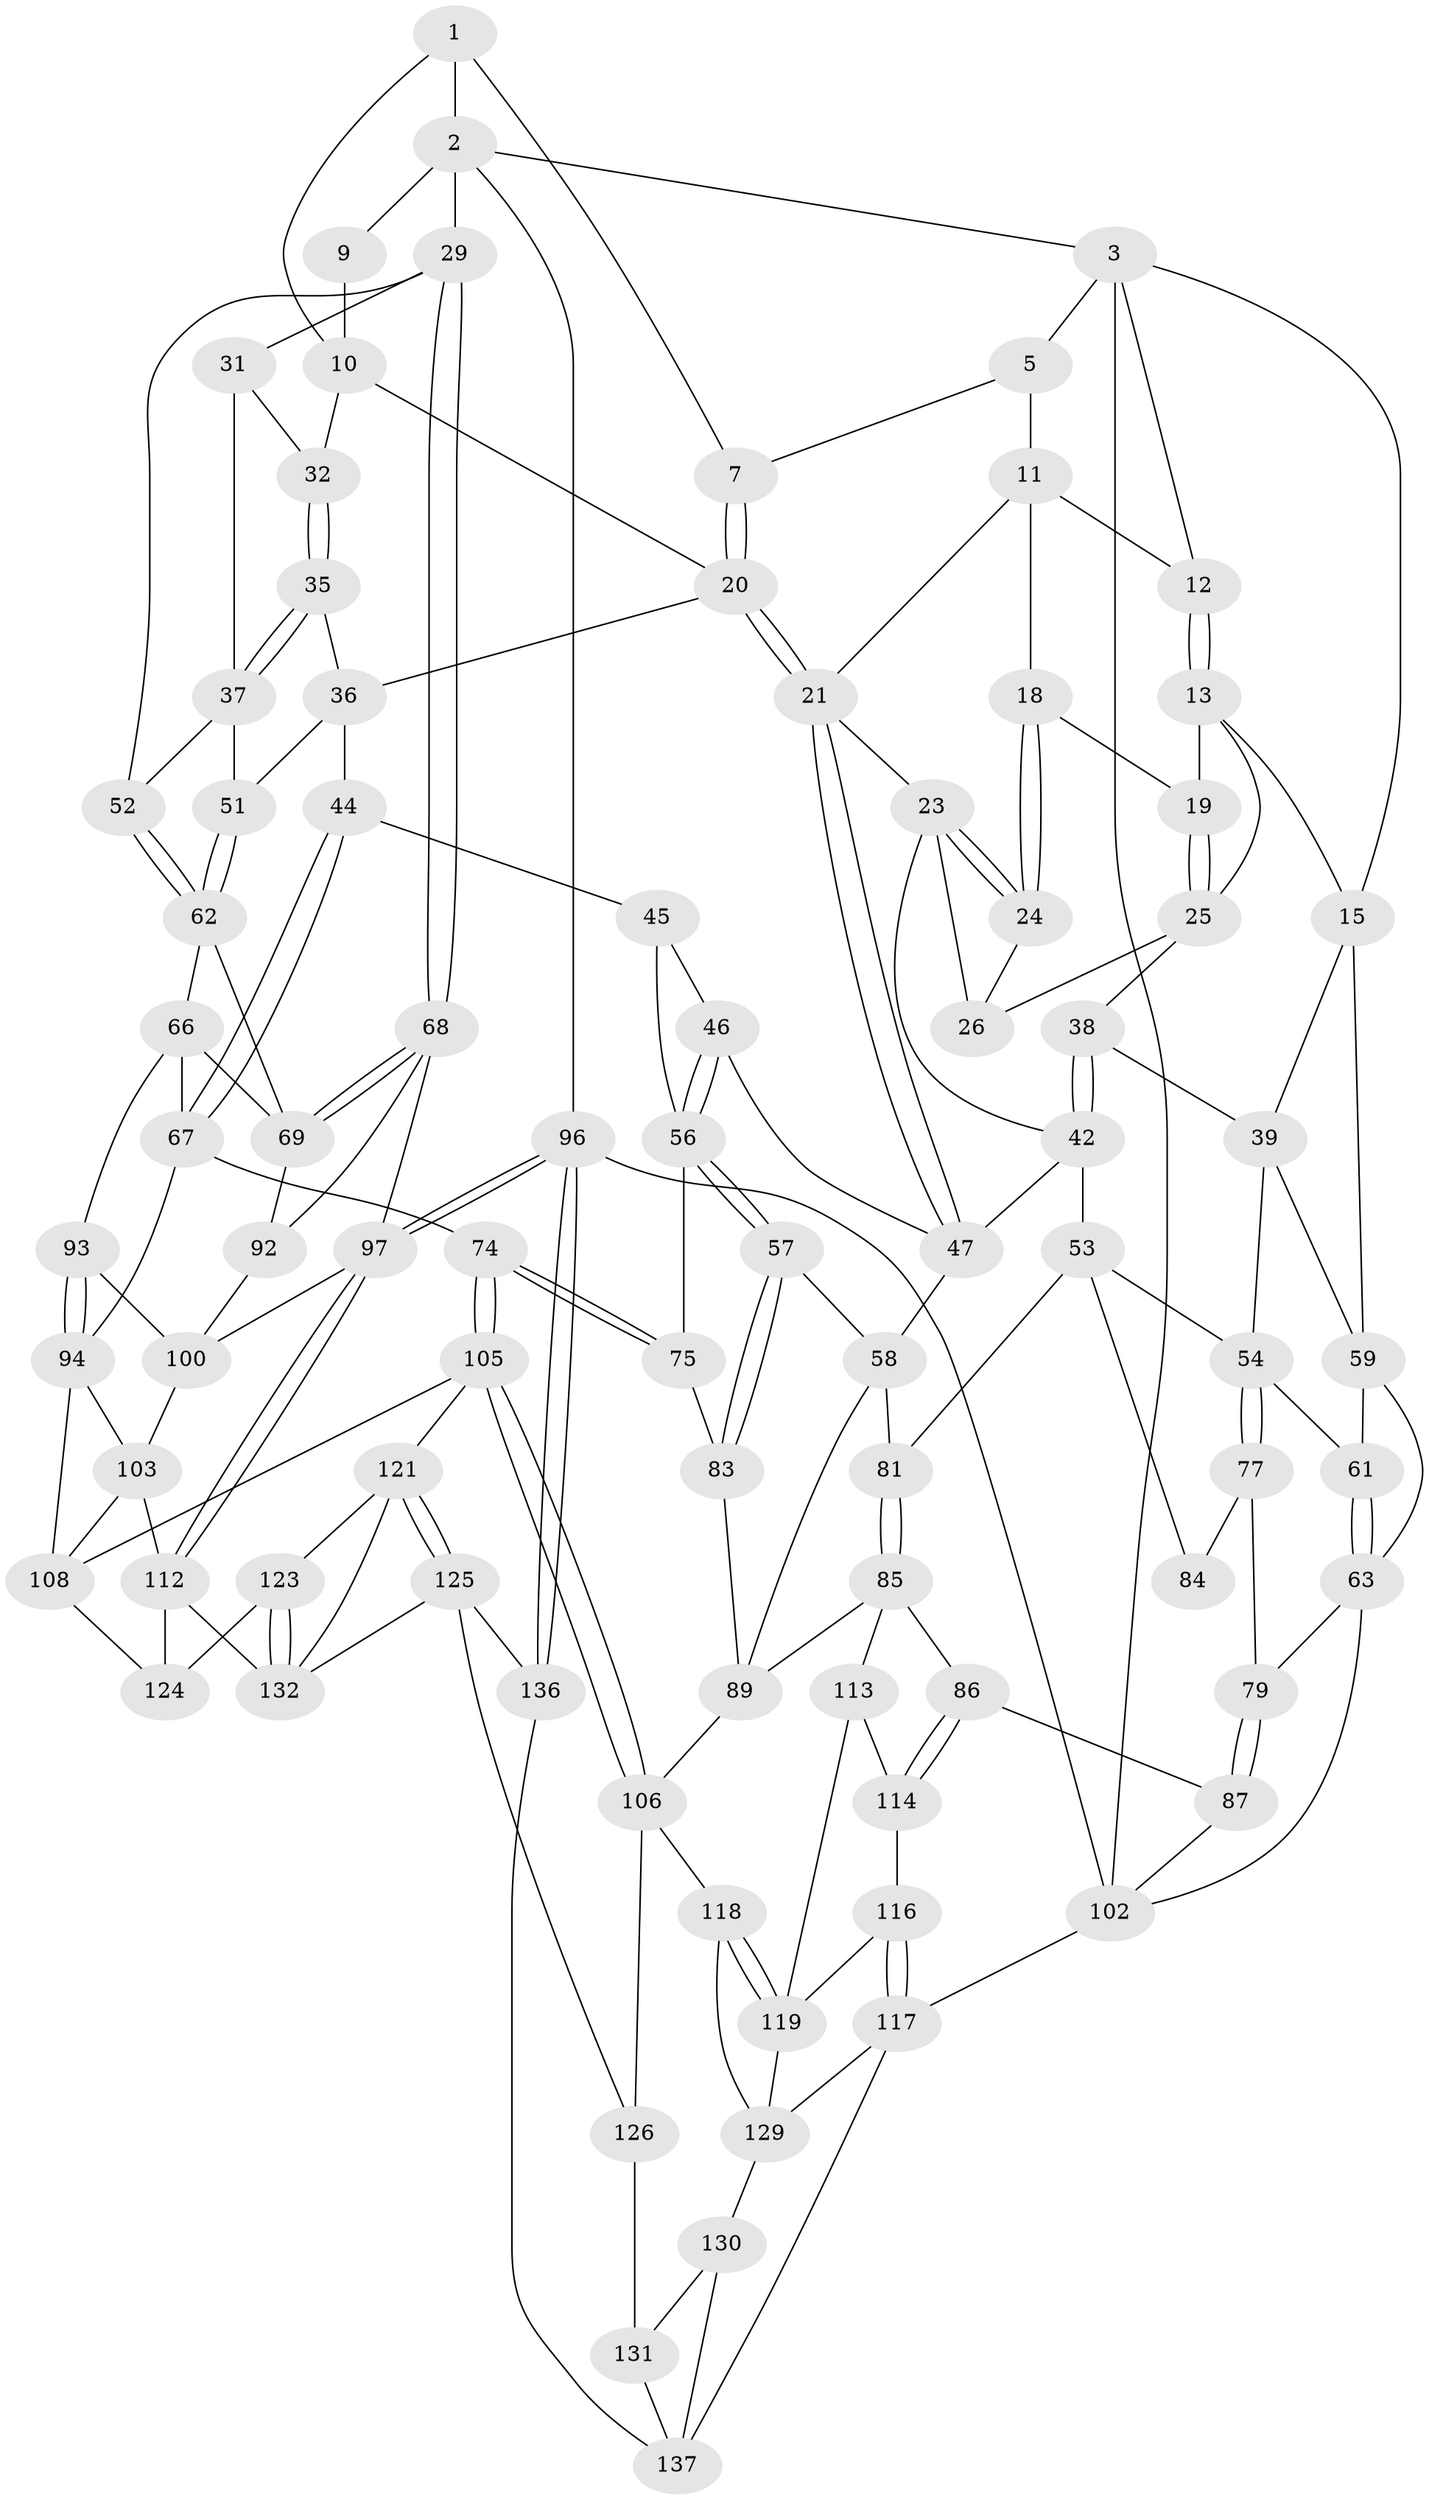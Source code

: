 // original degree distribution, {3: 0.014184397163120567, 4: 0.24822695035460993, 6: 0.22695035460992907, 5: 0.5106382978723404}
// Generated by graph-tools (version 1.1) at 2025/11/02/27/25 16:11:57]
// undirected, 87 vertices, 188 edges
graph export_dot {
graph [start="1"]
  node [color=gray90,style=filled];
  1 [pos="+0.6099459600671893+0",super="+6"];
  2 [pos="+0.8997782855700512+0",super="+28"];
  3 [pos="+0+0",super="+4"];
  5 [pos="+0.40972533975855074+0",super="+8"];
  7 [pos="+0.6028758113575621+0.1628255936116672"];
  9 [pos="+0.9057282480904394+0.10887937611621776"];
  10 [pos="+0.878148511359476+0.1296419153336817",super="+33"];
  11 [pos="+0.35397406133327736+0.09101765372792116",super="+17"];
  12 [pos="+0.20050881661394643+0.06254279225483053"];
  13 [pos="+0.20580270992992125+0.11469896607167633",super="+14"];
  15 [pos="+0.01695565394065708+0.28571840970609946",super="+16"];
  18 [pos="+0.2972860873373517+0.15473556411297965"];
  19 [pos="+0.27277112781580465+0.16781797674166835"];
  20 [pos="+0.601332851202825+0.16911106859197356",super="+34"];
  21 [pos="+0.5552095573528743+0.24989889108189905",super="+22"];
  23 [pos="+0.42543296106583733+0.2636931984038739",super="+41"];
  24 [pos="+0.4246598909248973+0.26358714571325725"];
  25 [pos="+0.2630278575782667+0.2501896219576177",super="+27"];
  26 [pos="+0.3093725215890675+0.26244045011477896"];
  29 [pos="+1+0.3791012283417535",super="+30"];
  31 [pos="+0.9087828944262708+0.221016578657821"];
  32 [pos="+0.8832025690083697+0.19311849662165093"];
  35 [pos="+0.8244470282798695+0.3027292768642214"];
  36 [pos="+0.7919617582455548+0.31879288068097333",super="+43"];
  37 [pos="+0.9110966914772822+0.3515656289739584",super="+50"];
  38 [pos="+0.2515107460718322+0.4007261424482158"];
  39 [pos="+0.15035943602792493+0.38751152254324245",super="+40"];
  42 [pos="+0.3255406057705596+0.4559589143295735",super="+49"];
  44 [pos="+0.7066885006755734+0.4573231897008367"];
  45 [pos="+0.7016824829005808+0.45714889022540517"];
  46 [pos="+0.6062243316582341+0.35536441494065196"];
  47 [pos="+0.57241730787835+0.3105668077229868",super="+48"];
  51 [pos="+0.8672356470177839+0.429039285372225"];
  52 [pos="+1+0.3918630819255698"];
  53 [pos="+0.2246937744563072+0.5506650640873031",super="+82"];
  54 [pos="+0.19349699574858048+0.5605217739735529",super="+55"];
  56 [pos="+0.474031346522826+0.5449905089883023",super="+72"];
  57 [pos="+0.45666253256606104+0.5538380700566674"];
  58 [pos="+0.404273385147074+0.5225833543345318",super="+80"];
  59 [pos="+0.0928521632524757+0.5101164439769593",super="+60"];
  61 [pos="+0.10020155513347324+0.5243263920838768"];
  62 [pos="+0.9177111123107404+0.531649669457686",super="+65"];
  63 [pos="+0.012783660559097692+0.6416377848055624",super="+64"];
  66 [pos="+0.8534960077696105+0.6064835356792898",super="+71"];
  67 [pos="+0.8201458804928914+0.601838515260901",super="+73"];
  68 [pos="+1+0.5749658574670159",super="+91"];
  69 [pos="+0.9867700298997886+0.5810852045690585",super="+70"];
  74 [pos="+0.6515709572573677+0.7226130870267857"];
  75 [pos="+0.6503238885271903+0.721065145119684",super="+76"];
  77 [pos="+0.17415424607745172+0.6141825024411192",super="+78"];
  79 [pos="+0.14148428883755187+0.6988127561008957"];
  81 [pos="+0.31480639472857425+0.6493734578619061"];
  83 [pos="+0.4950521111018516+0.6249477806173688",super="+88"];
  84 [pos="+0.265828530742908+0.6364073842554758"];
  85 [pos="+0.2214875341468137+0.7429772683340375",super="+99"];
  86 [pos="+0.16705586756669474+0.7391557261442633"];
  87 [pos="+0.15791379825249718+0.7359902082654325"];
  89 [pos="+0.4257508970972703+0.7593293484080773",super="+90"];
  92 [pos="+1+0.6699280259464863"];
  93 [pos="+0.8997399055042637+0.7263898549255134"];
  94 [pos="+0.889749112139674+0.7670249332852143",super="+95"];
  96 [pos="+1+1"];
  97 [pos="+1+1",super="+98"];
  100 [pos="+0.9740283381918577+0.6998145442693767",super="+101"];
  102 [pos="+0+1",super="+104"];
  103 [pos="+0.8986521152278584+0.7729755475027156",super="+110"];
  105 [pos="+0.6581190690452945+0.7731171214050776",super="+109"];
  106 [pos="+0.6059064605548492+0.8128750614878284",super="+107"];
  108 [pos="+0.8298391255662927+0.797455543430959",super="+111"];
  112 [pos="+1+1",super="+128"];
  113 [pos="+0.33947989469080925+0.8361446215157409",super="+120"];
  114 [pos="+0.22580004000127707+0.877344813436793",super="+115"];
  116 [pos="+0.1632608730242257+1"];
  117 [pos="+0+1",super="+141"];
  118 [pos="+0.49751830595147295+0.8986882613182802"];
  119 [pos="+0.3689317510228114+0.9165299211066011",super="+140"];
  121 [pos="+0.6955060599455214+0.8651838342518974",super="+122"];
  123 [pos="+0.8147317398309287+0.8617584823051508"];
  124 [pos="+0.8258789923883625+0.83150723076836"];
  125 [pos="+0.6951232603880927+0.9136437219855219",super="+134"];
  126 [pos="+0.6453204959612772+0.9351870568249275",super="+127"];
  129 [pos="+0.5026344108821692+0.910727028236851",super="+139"];
  130 [pos="+0.5165478357460969+0.9218570435615484"];
  131 [pos="+0.5838102068039953+0.9113405884979091",super="+135"];
  132 [pos="+0.8368462037799888+0.9422723116042061",super="+133"];
  136 [pos="+0.6897219932379772+1"];
  137 [pos="+0.5974367209953101+1",super="+138"];
  1 -- 2;
  1 -- 10;
  1 -- 7;
  2 -- 3;
  2 -- 9 [weight=2];
  2 -- 96;
  2 -- 29;
  3 -- 102;
  3 -- 15;
  3 -- 12;
  3 -- 5;
  5 -- 11;
  5 -- 7;
  7 -- 20;
  7 -- 20;
  9 -- 10;
  10 -- 32;
  10 -- 20;
  11 -- 12;
  11 -- 18;
  11 -- 21;
  12 -- 13;
  12 -- 13;
  13 -- 19;
  13 -- 25;
  13 -- 15;
  15 -- 59;
  15 -- 39;
  18 -- 19;
  18 -- 24;
  18 -- 24;
  19 -- 25;
  19 -- 25;
  20 -- 21;
  20 -- 21;
  20 -- 36;
  21 -- 47;
  21 -- 47;
  21 -- 23;
  23 -- 24;
  23 -- 24;
  23 -- 26;
  23 -- 42;
  24 -- 26;
  25 -- 26;
  25 -- 38;
  29 -- 68;
  29 -- 68;
  29 -- 52;
  29 -- 31;
  31 -- 32;
  31 -- 37;
  32 -- 35;
  32 -- 35;
  35 -- 36;
  35 -- 37;
  35 -- 37;
  36 -- 51;
  36 -- 44;
  37 -- 51;
  37 -- 52;
  38 -- 39;
  38 -- 42;
  38 -- 42;
  39 -- 54;
  39 -- 59;
  42 -- 53;
  42 -- 47;
  44 -- 45;
  44 -- 67;
  44 -- 67;
  45 -- 46;
  45 -- 56;
  46 -- 47;
  46 -- 56;
  46 -- 56;
  47 -- 58;
  51 -- 62;
  51 -- 62;
  52 -- 62;
  52 -- 62;
  53 -- 54;
  53 -- 81;
  53 -- 84;
  54 -- 77;
  54 -- 77;
  54 -- 61;
  56 -- 57;
  56 -- 57;
  56 -- 75;
  57 -- 58;
  57 -- 83;
  57 -- 83;
  58 -- 81;
  58 -- 89;
  59 -- 61;
  59 -- 63;
  61 -- 63;
  61 -- 63;
  62 -- 66;
  62 -- 69;
  63 -- 79;
  63 -- 102;
  66 -- 67;
  66 -- 93;
  66 -- 69;
  67 -- 74;
  67 -- 94;
  68 -- 69;
  68 -- 69;
  68 -- 97;
  68 -- 92;
  69 -- 92;
  74 -- 75;
  74 -- 75;
  74 -- 105;
  74 -- 105;
  75 -- 83 [weight=2];
  77 -- 84 [weight=2];
  77 -- 79;
  79 -- 87;
  79 -- 87;
  81 -- 85;
  81 -- 85;
  83 -- 89;
  85 -- 86;
  85 -- 113;
  85 -- 89;
  86 -- 87;
  86 -- 114;
  86 -- 114;
  87 -- 102;
  89 -- 106;
  92 -- 100;
  93 -- 94;
  93 -- 94;
  93 -- 100;
  94 -- 103;
  94 -- 108;
  96 -- 97;
  96 -- 97;
  96 -- 136;
  96 -- 136;
  96 -- 102;
  97 -- 112;
  97 -- 112;
  97 -- 100;
  100 -- 103;
  102 -- 117;
  103 -- 112;
  103 -- 108;
  105 -- 106;
  105 -- 106;
  105 -- 108;
  105 -- 121;
  106 -- 118;
  106 -- 126;
  108 -- 124;
  112 -- 132;
  112 -- 124;
  113 -- 114 [weight=2];
  113 -- 119;
  114 -- 116;
  116 -- 117;
  116 -- 117;
  116 -- 119;
  117 -- 137;
  117 -- 129;
  118 -- 119;
  118 -- 119;
  118 -- 129;
  119 -- 129;
  121 -- 125;
  121 -- 125;
  121 -- 123;
  121 -- 132;
  123 -- 124;
  123 -- 132;
  123 -- 132;
  125 -- 126;
  125 -- 136;
  125 -- 132;
  126 -- 131 [weight=2];
  129 -- 130;
  130 -- 131;
  130 -- 137;
  131 -- 137;
  136 -- 137;
}

